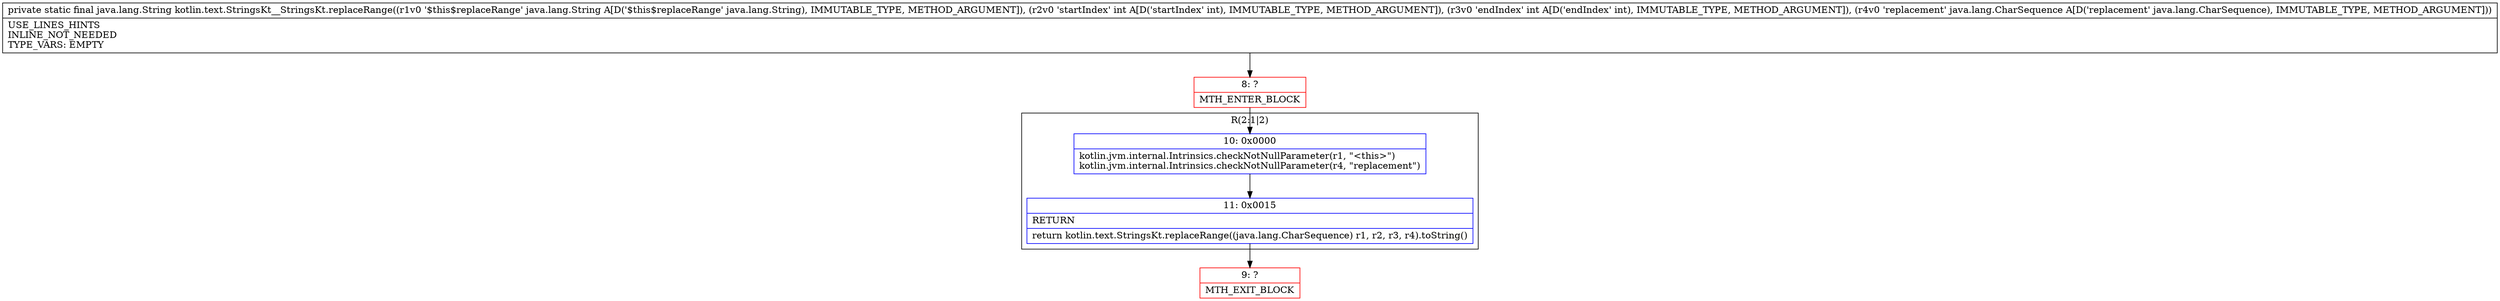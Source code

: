 digraph "CFG forkotlin.text.StringsKt__StringsKt.replaceRange(Ljava\/lang\/String;IILjava\/lang\/CharSequence;)Ljava\/lang\/String;" {
subgraph cluster_Region_554651674 {
label = "R(2:1|2)";
node [shape=record,color=blue];
Node_10 [shape=record,label="{10\:\ 0x0000|kotlin.jvm.internal.Intrinsics.checkNotNullParameter(r1, \"\<this\>\")\lkotlin.jvm.internal.Intrinsics.checkNotNullParameter(r4, \"replacement\")\l}"];
Node_11 [shape=record,label="{11\:\ 0x0015|RETURN\l|return kotlin.text.StringsKt.replaceRange((java.lang.CharSequence) r1, r2, r3, r4).toString()\l}"];
}
Node_8 [shape=record,color=red,label="{8\:\ ?|MTH_ENTER_BLOCK\l}"];
Node_9 [shape=record,color=red,label="{9\:\ ?|MTH_EXIT_BLOCK\l}"];
MethodNode[shape=record,label="{private static final java.lang.String kotlin.text.StringsKt__StringsKt.replaceRange((r1v0 '$this$replaceRange' java.lang.String A[D('$this$replaceRange' java.lang.String), IMMUTABLE_TYPE, METHOD_ARGUMENT]), (r2v0 'startIndex' int A[D('startIndex' int), IMMUTABLE_TYPE, METHOD_ARGUMENT]), (r3v0 'endIndex' int A[D('endIndex' int), IMMUTABLE_TYPE, METHOD_ARGUMENT]), (r4v0 'replacement' java.lang.CharSequence A[D('replacement' java.lang.CharSequence), IMMUTABLE_TYPE, METHOD_ARGUMENT]))  | USE_LINES_HINTS\lINLINE_NOT_NEEDED\lTYPE_VARS: EMPTY\l}"];
MethodNode -> Node_8;Node_10 -> Node_11;
Node_11 -> Node_9;
Node_8 -> Node_10;
}

